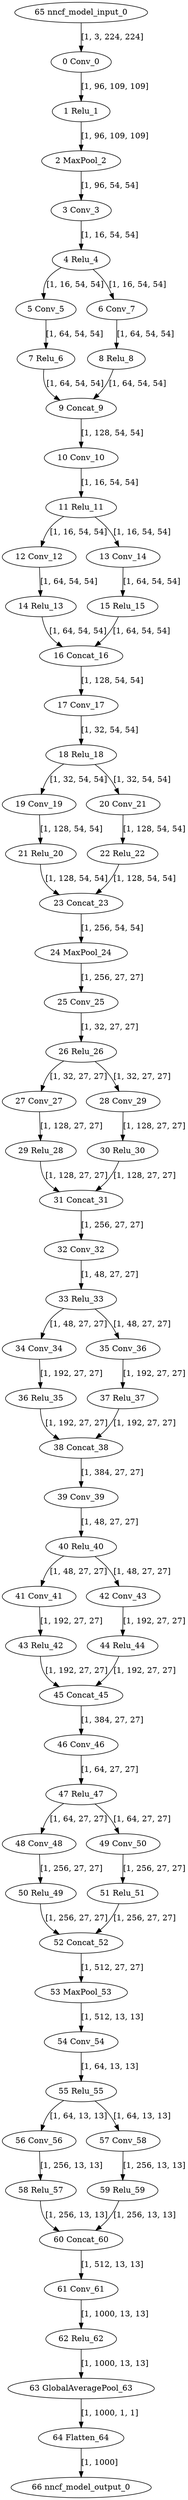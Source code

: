 strict digraph  {
"0 Conv_0" [id=0, type=Conv];
"1 Relu_1" [id=1, type=Relu];
"2 MaxPool_2" [id=2, type=MaxPool];
"3 Conv_3" [id=3, type=Conv];
"4 Relu_4" [id=4, type=Relu];
"5 Conv_5" [id=5, type=Conv];
"6 Conv_7" [id=6, type=Conv];
"7 Relu_6" [id=7, type=Relu];
"8 Relu_8" [id=8, type=Relu];
"9 Concat_9" [id=9, type=Concat];
"10 Conv_10" [id=10, type=Conv];
"11 Relu_11" [id=11, type=Relu];
"12 Conv_12" [id=12, type=Conv];
"13 Conv_14" [id=13, type=Conv];
"14 Relu_13" [id=14, type=Relu];
"15 Relu_15" [id=15, type=Relu];
"16 Concat_16" [id=16, type=Concat];
"17 Conv_17" [id=17, type=Conv];
"18 Relu_18" [id=18, type=Relu];
"19 Conv_19" [id=19, type=Conv];
"20 Conv_21" [id=20, type=Conv];
"21 Relu_20" [id=21, type=Relu];
"22 Relu_22" [id=22, type=Relu];
"23 Concat_23" [id=23, type=Concat];
"24 MaxPool_24" [id=24, type=MaxPool];
"25 Conv_25" [id=25, type=Conv];
"26 Relu_26" [id=26, type=Relu];
"27 Conv_27" [id=27, type=Conv];
"28 Conv_29" [id=28, type=Conv];
"29 Relu_28" [id=29, type=Relu];
"30 Relu_30" [id=30, type=Relu];
"31 Concat_31" [id=31, type=Concat];
"32 Conv_32" [id=32, type=Conv];
"33 Relu_33" [id=33, type=Relu];
"34 Conv_34" [id=34, type=Conv];
"35 Conv_36" [id=35, type=Conv];
"36 Relu_35" [id=36, type=Relu];
"37 Relu_37" [id=37, type=Relu];
"38 Concat_38" [id=38, type=Concat];
"39 Conv_39" [id=39, type=Conv];
"40 Relu_40" [id=40, type=Relu];
"41 Conv_41" [id=41, type=Conv];
"42 Conv_43" [id=42, type=Conv];
"43 Relu_42" [id=43, type=Relu];
"44 Relu_44" [id=44, type=Relu];
"45 Concat_45" [id=45, type=Concat];
"46 Conv_46" [id=46, type=Conv];
"47 Relu_47" [id=47, type=Relu];
"48 Conv_48" [id=48, type=Conv];
"49 Conv_50" [id=49, type=Conv];
"50 Relu_49" [id=50, type=Relu];
"51 Relu_51" [id=51, type=Relu];
"52 Concat_52" [id=52, type=Concat];
"53 MaxPool_53" [id=53, type=MaxPool];
"54 Conv_54" [id=54, type=Conv];
"55 Relu_55" [id=55, type=Relu];
"56 Conv_56" [id=56, type=Conv];
"57 Conv_58" [id=57, type=Conv];
"58 Relu_57" [id=58, type=Relu];
"59 Relu_59" [id=59, type=Relu];
"60 Concat_60" [id=60, type=Concat];
"61 Conv_61" [id=61, type=Conv];
"62 Relu_62" [id=62, type=Relu];
"63 GlobalAveragePool_63" [id=63, type=GlobalAveragePool];
"64 Flatten_64" [id=64, type=Flatten];
"65 nncf_model_input_0" [id=65, type=nncf_model_input];
"66 nncf_model_output_0" [id=66, type=nncf_model_output];
"0 Conv_0" -> "1 Relu_1"  [label="[1, 96, 109, 109]", style=solid];
"1 Relu_1" -> "2 MaxPool_2"  [label="[1, 96, 109, 109]", style=solid];
"2 MaxPool_2" -> "3 Conv_3"  [label="[1, 96, 54, 54]", style=solid];
"3 Conv_3" -> "4 Relu_4"  [label="[1, 16, 54, 54]", style=solid];
"4 Relu_4" -> "5 Conv_5"  [label="[1, 16, 54, 54]", style=solid];
"4 Relu_4" -> "6 Conv_7"  [label="[1, 16, 54, 54]", style=solid];
"5 Conv_5" -> "7 Relu_6"  [label="[1, 64, 54, 54]", style=solid];
"6 Conv_7" -> "8 Relu_8"  [label="[1, 64, 54, 54]", style=solid];
"7 Relu_6" -> "9 Concat_9"  [label="[1, 64, 54, 54]", style=solid];
"8 Relu_8" -> "9 Concat_9"  [label="[1, 64, 54, 54]", style=solid];
"9 Concat_9" -> "10 Conv_10"  [label="[1, 128, 54, 54]", style=solid];
"10 Conv_10" -> "11 Relu_11"  [label="[1, 16, 54, 54]", style=solid];
"11 Relu_11" -> "12 Conv_12"  [label="[1, 16, 54, 54]", style=solid];
"11 Relu_11" -> "13 Conv_14"  [label="[1, 16, 54, 54]", style=solid];
"12 Conv_12" -> "14 Relu_13"  [label="[1, 64, 54, 54]", style=solid];
"13 Conv_14" -> "15 Relu_15"  [label="[1, 64, 54, 54]", style=solid];
"14 Relu_13" -> "16 Concat_16"  [label="[1, 64, 54, 54]", style=solid];
"15 Relu_15" -> "16 Concat_16"  [label="[1, 64, 54, 54]", style=solid];
"16 Concat_16" -> "17 Conv_17"  [label="[1, 128, 54, 54]", style=solid];
"17 Conv_17" -> "18 Relu_18"  [label="[1, 32, 54, 54]", style=solid];
"18 Relu_18" -> "19 Conv_19"  [label="[1, 32, 54, 54]", style=solid];
"18 Relu_18" -> "20 Conv_21"  [label="[1, 32, 54, 54]", style=solid];
"19 Conv_19" -> "21 Relu_20"  [label="[1, 128, 54, 54]", style=solid];
"20 Conv_21" -> "22 Relu_22"  [label="[1, 128, 54, 54]", style=solid];
"21 Relu_20" -> "23 Concat_23"  [label="[1, 128, 54, 54]", style=solid];
"22 Relu_22" -> "23 Concat_23"  [label="[1, 128, 54, 54]", style=solid];
"23 Concat_23" -> "24 MaxPool_24"  [label="[1, 256, 54, 54]", style=solid];
"24 MaxPool_24" -> "25 Conv_25"  [label="[1, 256, 27, 27]", style=solid];
"25 Conv_25" -> "26 Relu_26"  [label="[1, 32, 27, 27]", style=solid];
"26 Relu_26" -> "27 Conv_27"  [label="[1, 32, 27, 27]", style=solid];
"26 Relu_26" -> "28 Conv_29"  [label="[1, 32, 27, 27]", style=solid];
"27 Conv_27" -> "29 Relu_28"  [label="[1, 128, 27, 27]", style=solid];
"28 Conv_29" -> "30 Relu_30"  [label="[1, 128, 27, 27]", style=solid];
"29 Relu_28" -> "31 Concat_31"  [label="[1, 128, 27, 27]", style=solid];
"30 Relu_30" -> "31 Concat_31"  [label="[1, 128, 27, 27]", style=solid];
"31 Concat_31" -> "32 Conv_32"  [label="[1, 256, 27, 27]", style=solid];
"32 Conv_32" -> "33 Relu_33"  [label="[1, 48, 27, 27]", style=solid];
"33 Relu_33" -> "34 Conv_34"  [label="[1, 48, 27, 27]", style=solid];
"33 Relu_33" -> "35 Conv_36"  [label="[1, 48, 27, 27]", style=solid];
"34 Conv_34" -> "36 Relu_35"  [label="[1, 192, 27, 27]", style=solid];
"35 Conv_36" -> "37 Relu_37"  [label="[1, 192, 27, 27]", style=solid];
"36 Relu_35" -> "38 Concat_38"  [label="[1, 192, 27, 27]", style=solid];
"37 Relu_37" -> "38 Concat_38"  [label="[1, 192, 27, 27]", style=solid];
"38 Concat_38" -> "39 Conv_39"  [label="[1, 384, 27, 27]", style=solid];
"39 Conv_39" -> "40 Relu_40"  [label="[1, 48, 27, 27]", style=solid];
"40 Relu_40" -> "41 Conv_41"  [label="[1, 48, 27, 27]", style=solid];
"40 Relu_40" -> "42 Conv_43"  [label="[1, 48, 27, 27]", style=solid];
"41 Conv_41" -> "43 Relu_42"  [label="[1, 192, 27, 27]", style=solid];
"42 Conv_43" -> "44 Relu_44"  [label="[1, 192, 27, 27]", style=solid];
"43 Relu_42" -> "45 Concat_45"  [label="[1, 192, 27, 27]", style=solid];
"44 Relu_44" -> "45 Concat_45"  [label="[1, 192, 27, 27]", style=solid];
"45 Concat_45" -> "46 Conv_46"  [label="[1, 384, 27, 27]", style=solid];
"46 Conv_46" -> "47 Relu_47"  [label="[1, 64, 27, 27]", style=solid];
"47 Relu_47" -> "48 Conv_48"  [label="[1, 64, 27, 27]", style=solid];
"47 Relu_47" -> "49 Conv_50"  [label="[1, 64, 27, 27]", style=solid];
"48 Conv_48" -> "50 Relu_49"  [label="[1, 256, 27, 27]", style=solid];
"49 Conv_50" -> "51 Relu_51"  [label="[1, 256, 27, 27]", style=solid];
"50 Relu_49" -> "52 Concat_52"  [label="[1, 256, 27, 27]", style=solid];
"51 Relu_51" -> "52 Concat_52"  [label="[1, 256, 27, 27]", style=solid];
"52 Concat_52" -> "53 MaxPool_53"  [label="[1, 512, 27, 27]", style=solid];
"53 MaxPool_53" -> "54 Conv_54"  [label="[1, 512, 13, 13]", style=solid];
"54 Conv_54" -> "55 Relu_55"  [label="[1, 64, 13, 13]", style=solid];
"55 Relu_55" -> "56 Conv_56"  [label="[1, 64, 13, 13]", style=solid];
"55 Relu_55" -> "57 Conv_58"  [label="[1, 64, 13, 13]", style=solid];
"56 Conv_56" -> "58 Relu_57"  [label="[1, 256, 13, 13]", style=solid];
"57 Conv_58" -> "59 Relu_59"  [label="[1, 256, 13, 13]", style=solid];
"58 Relu_57" -> "60 Concat_60"  [label="[1, 256, 13, 13]", style=solid];
"59 Relu_59" -> "60 Concat_60"  [label="[1, 256, 13, 13]", style=solid];
"60 Concat_60" -> "61 Conv_61"  [label="[1, 512, 13, 13]", style=solid];
"61 Conv_61" -> "62 Relu_62"  [label="[1, 1000, 13, 13]", style=solid];
"62 Relu_62" -> "63 GlobalAveragePool_63"  [label="[1, 1000, 13, 13]", style=solid];
"63 GlobalAveragePool_63" -> "64 Flatten_64"  [label="[1, 1000, 1, 1]", style=solid];
"64 Flatten_64" -> "66 nncf_model_output_0"  [label="[1, 1000]", style=solid];
"65 nncf_model_input_0" -> "0 Conv_0"  [label="[1, 3, 224, 224]", style=solid];
}
